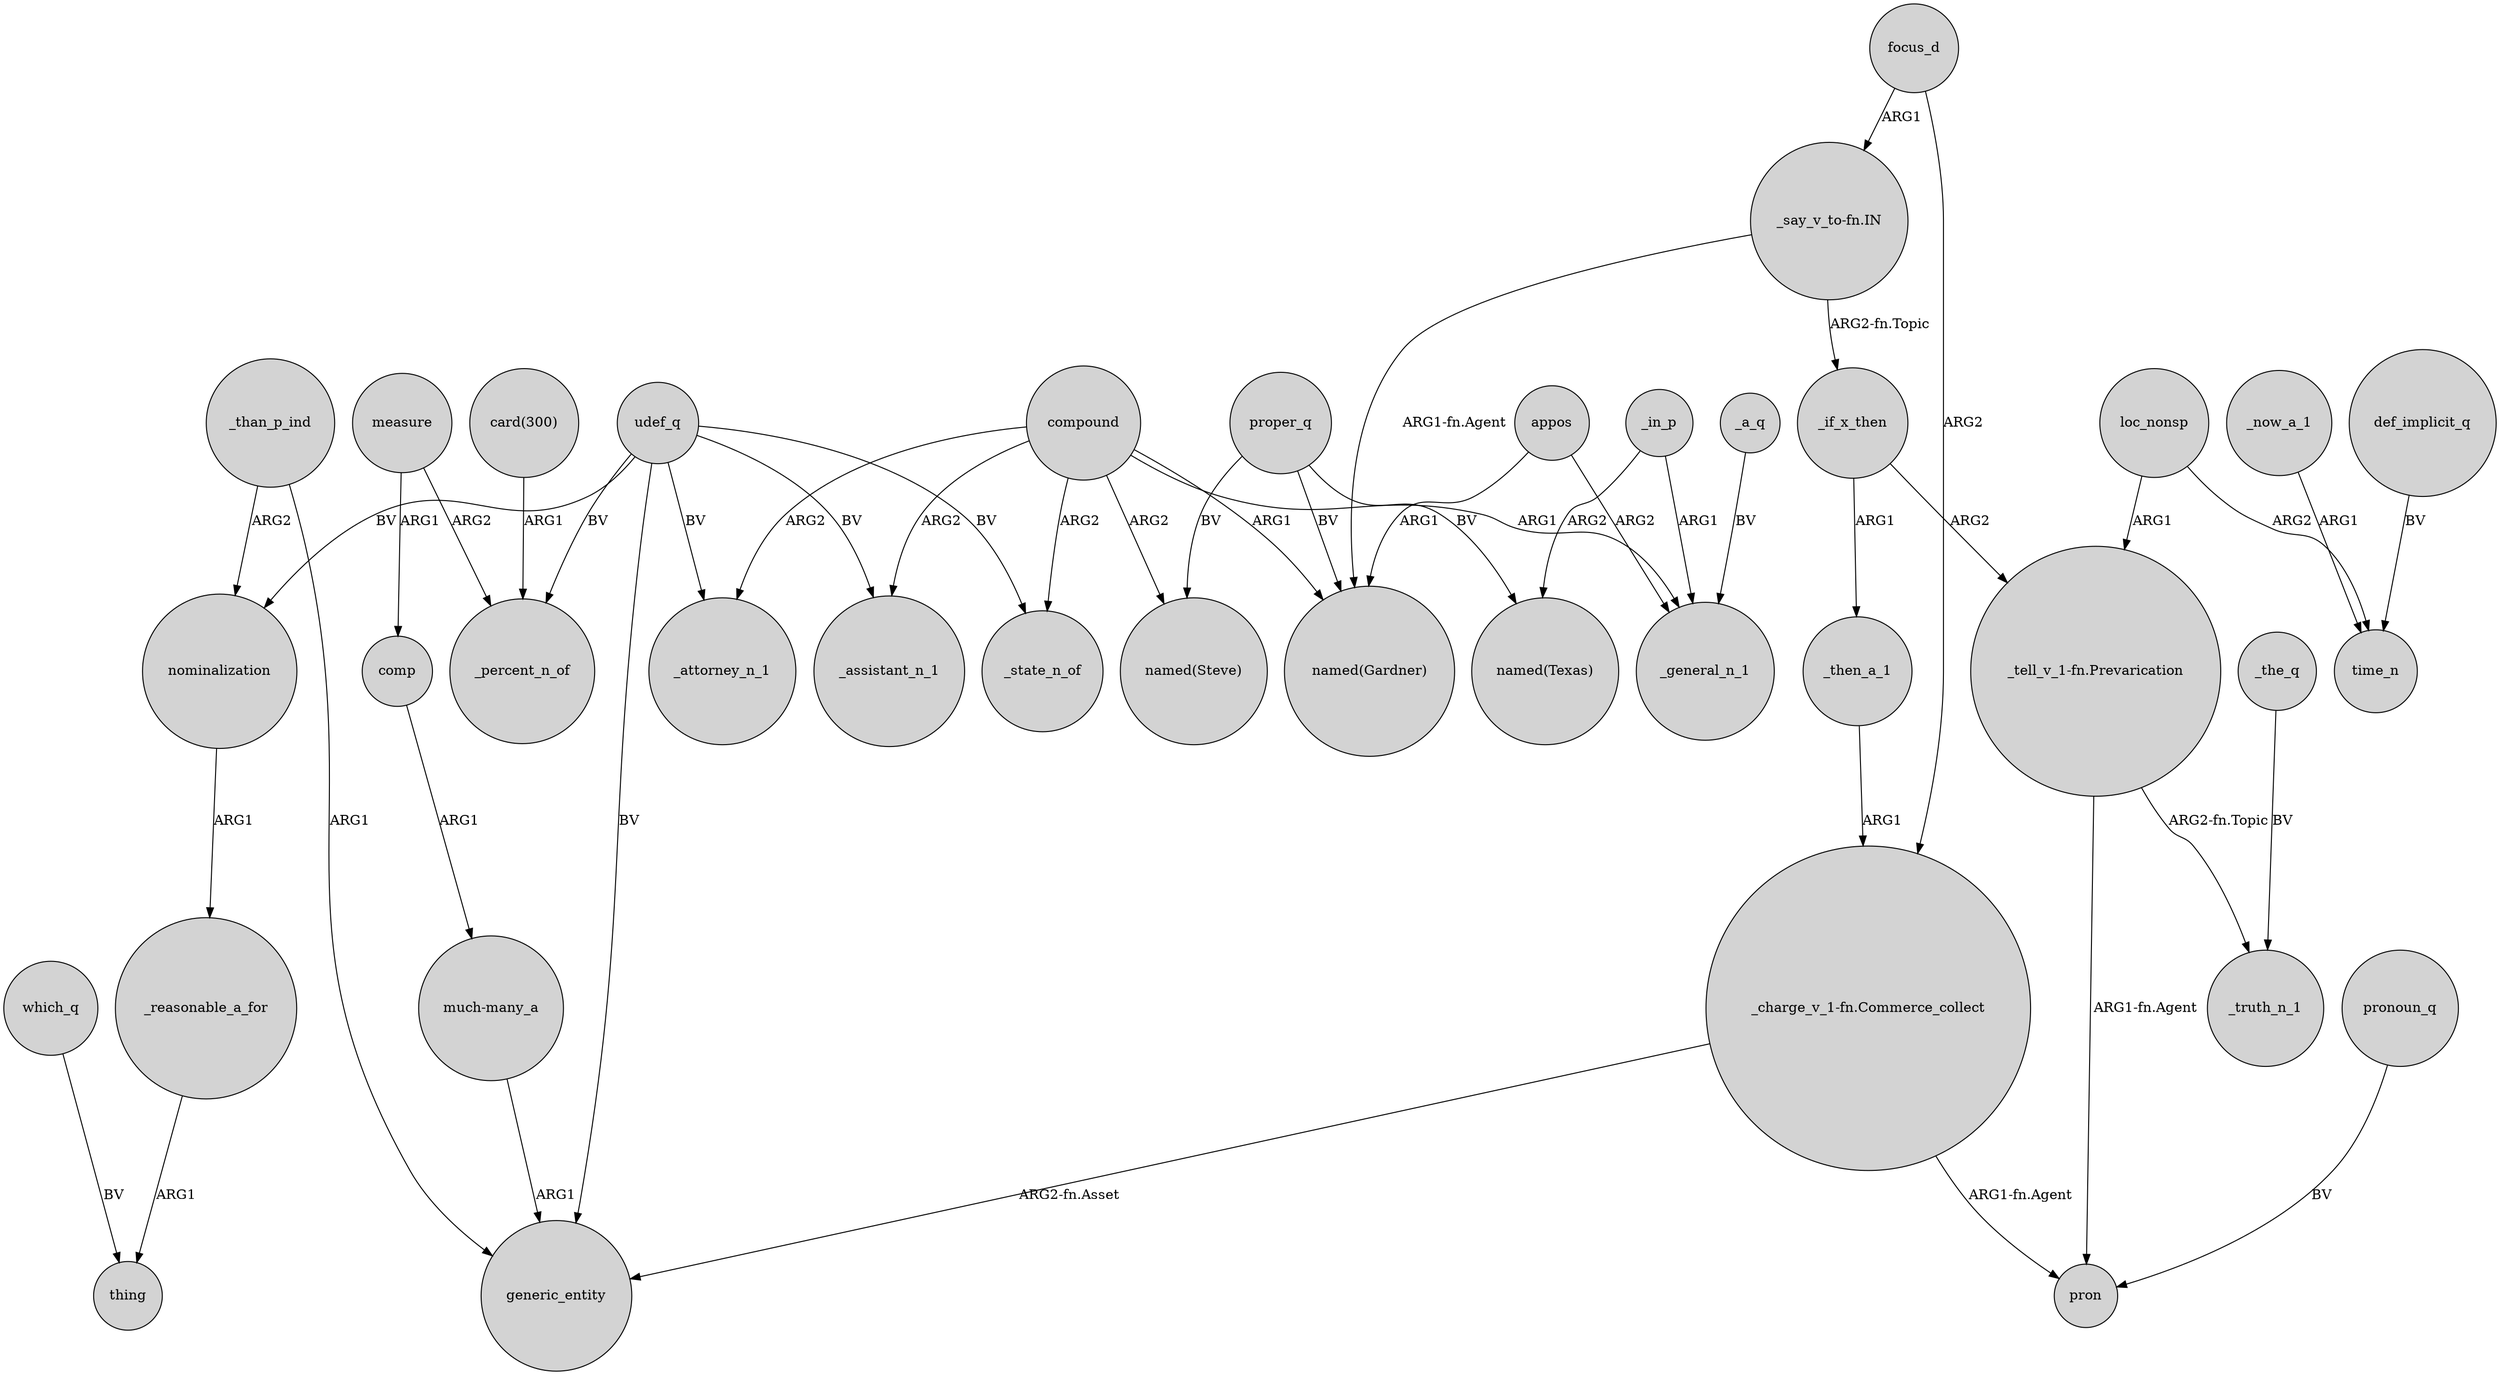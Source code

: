 digraph {
	node [shape=circle style=filled]
	_if_x_then -> "_tell_v_1-fn.Prevarication" [label=ARG2]
	_if_x_then -> _then_a_1 [label=ARG1]
	"_say_v_to-fn.IN" -> _if_x_then [label="ARG2-fn.Topic"]
	udef_q -> generic_entity [label=BV]
	focus_d -> "_charge_v_1-fn.Commerce_collect" [label=ARG2]
	compound -> "named(Gardner)" [label=ARG1]
	compound -> "named(Steve)" [label=ARG2]
	"much-many_a" -> generic_entity [label=ARG1]
	udef_q -> _state_n_of [label=BV]
	loc_nonsp -> "_tell_v_1-fn.Prevarication" [label=ARG1]
	nominalization -> _reasonable_a_for [label=ARG1]
	_a_q -> _general_n_1 [label=BV]
	_the_q -> _truth_n_1 [label=BV]
	"_charge_v_1-fn.Commerce_collect" -> generic_entity [label="ARG2-fn.Asset"]
	compound -> _state_n_of [label=ARG2]
	measure -> comp [label=ARG1]
	proper_q -> "named(Gardner)" [label=BV]
	appos -> _general_n_1 [label=ARG2]
	compound -> _attorney_n_1 [label=ARG2]
	"_tell_v_1-fn.Prevarication" -> _truth_n_1 [label="ARG2-fn.Topic"]
	loc_nonsp -> time_n [label=ARG2]
	focus_d -> "_say_v_to-fn.IN" [label=ARG1]
	udef_q -> _assistant_n_1 [label=BV]
	"card(300)" -> _percent_n_of [label=ARG1]
	_in_p -> _general_n_1 [label=ARG1]
	pronoun_q -> pron [label=BV]
	proper_q -> "named(Texas)" [label=BV]
	udef_q -> _attorney_n_1 [label=BV]
	comp -> "much-many_a" [label=ARG1]
	_reasonable_a_for -> thing [label=ARG1]
	measure -> _percent_n_of [label=ARG2]
	_now_a_1 -> time_n [label=ARG1]
	"_charge_v_1-fn.Commerce_collect" -> pron [label="ARG1-fn.Agent"]
	udef_q -> nominalization [label=BV]
	_in_p -> "named(Texas)" [label=ARG2]
	compound -> _general_n_1 [label=ARG1]
	udef_q -> _percent_n_of [label=BV]
	_than_p_ind -> generic_entity [label=ARG1]
	"_say_v_to-fn.IN" -> "named(Gardner)" [label="ARG1-fn.Agent"]
	"_tell_v_1-fn.Prevarication" -> pron [label="ARG1-fn.Agent"]
	appos -> "named(Gardner)" [label=ARG1]
	compound -> _assistant_n_1 [label=ARG2]
	proper_q -> "named(Steve)" [label=BV]
	_than_p_ind -> nominalization [label=ARG2]
	_then_a_1 -> "_charge_v_1-fn.Commerce_collect" [label=ARG1]
	def_implicit_q -> time_n [label=BV]
	which_q -> thing [label=BV]
}
